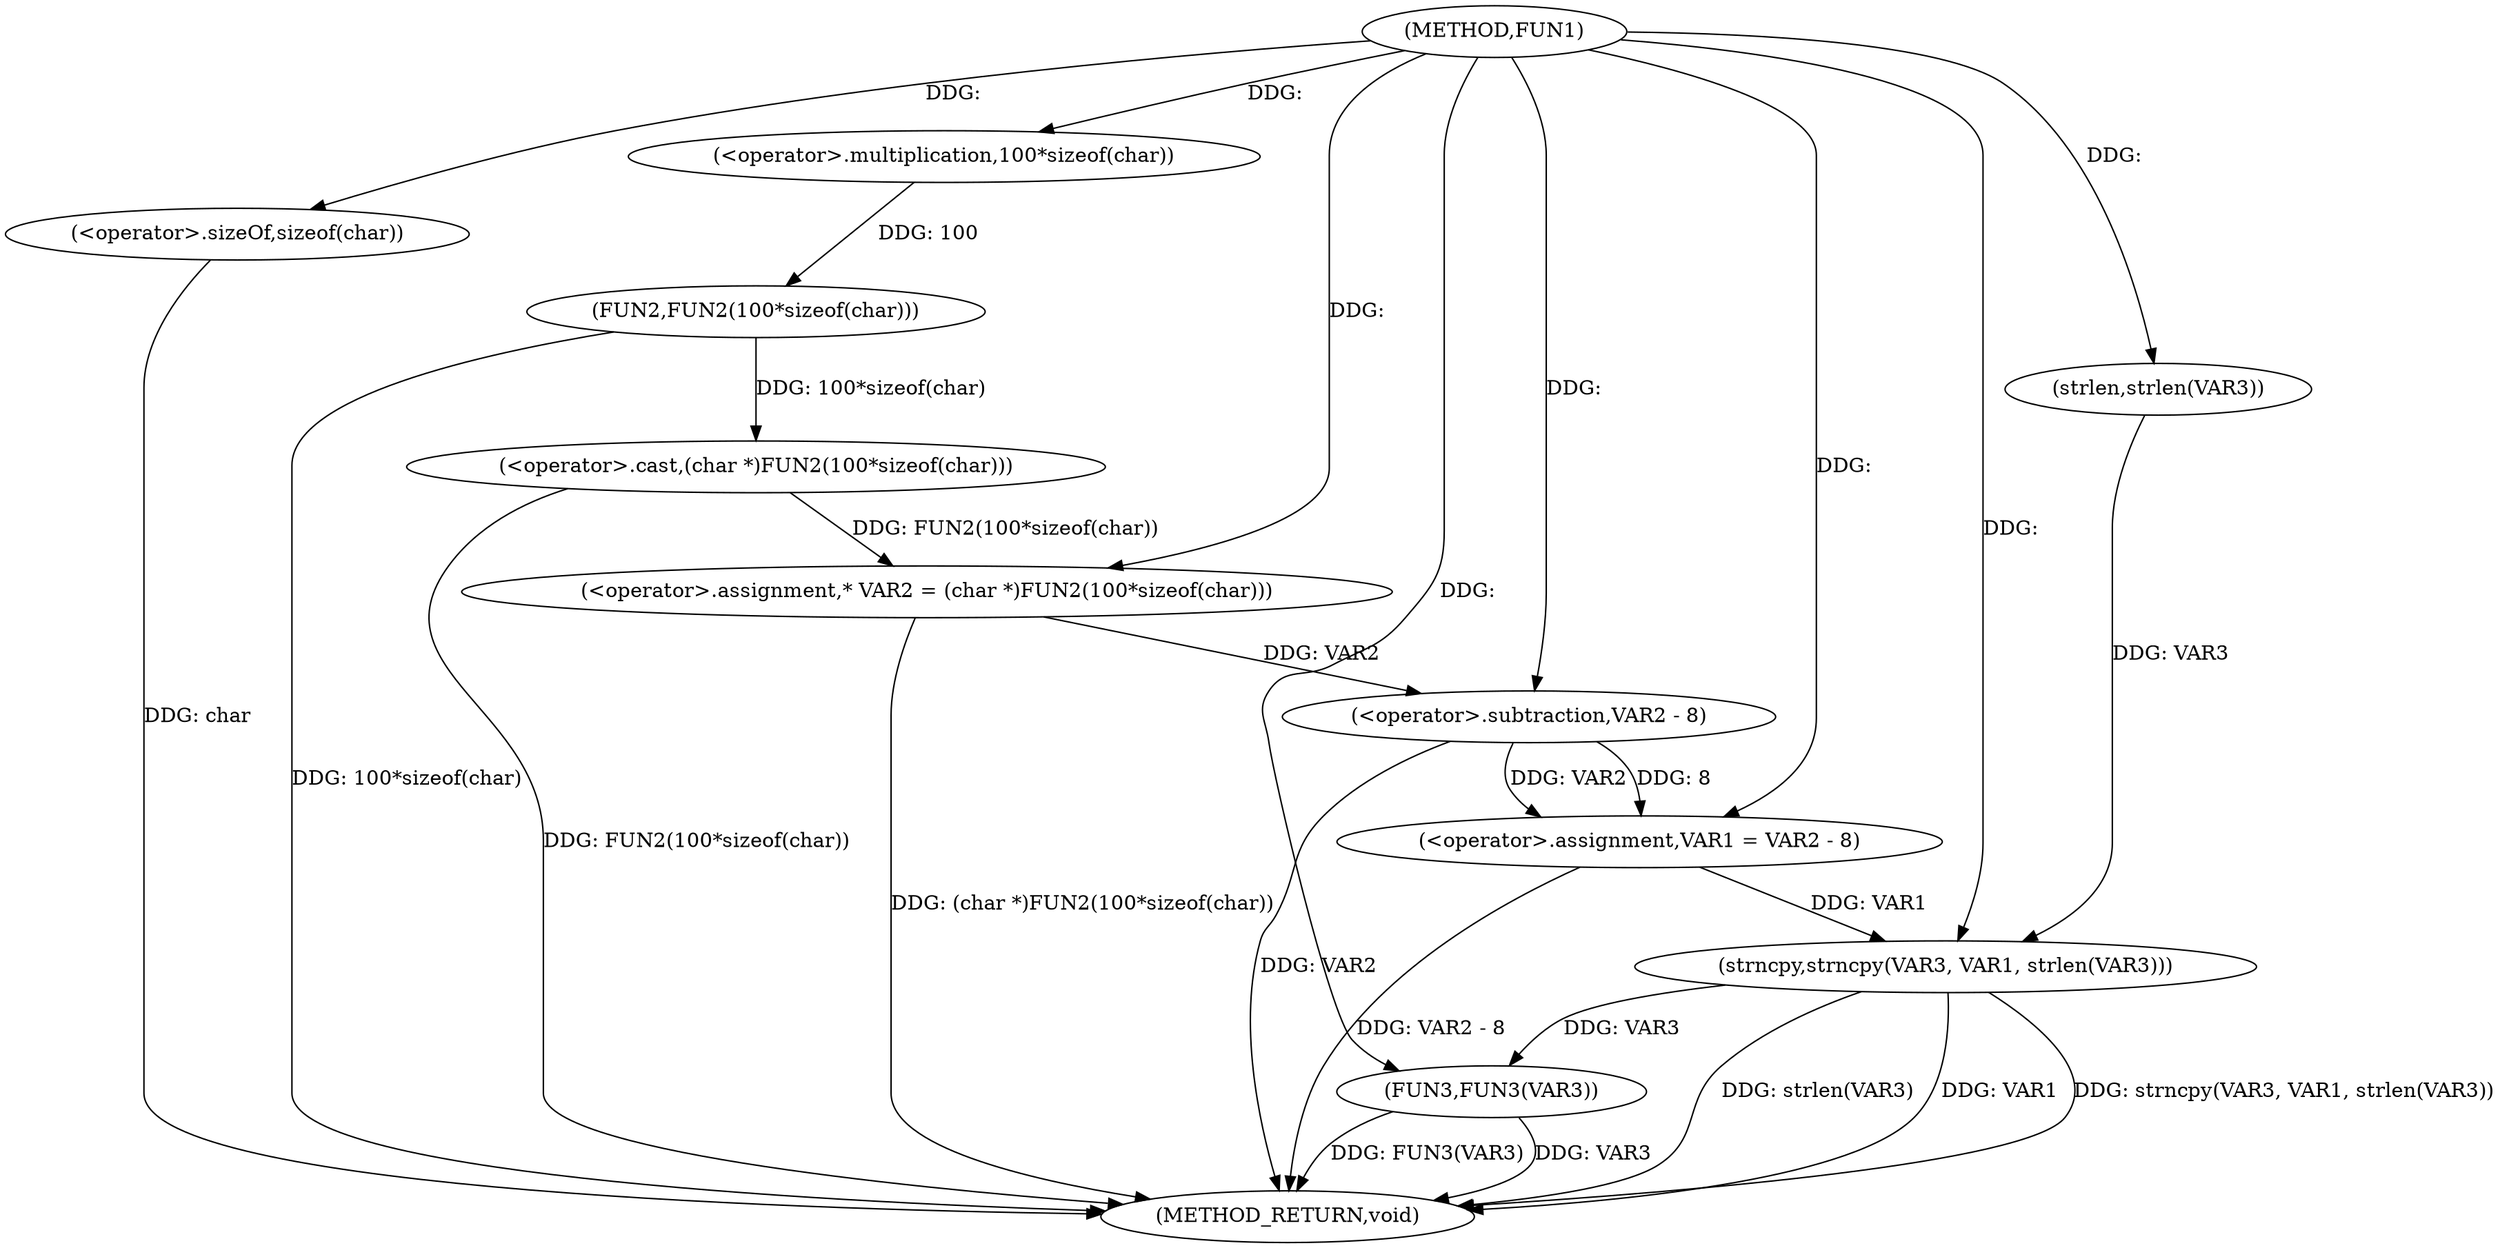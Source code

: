 digraph FUN1 {  
"1000100" [label = "(METHOD,FUN1)" ]
"1000127" [label = "(METHOD_RETURN,void)" ]
"1000104" [label = "(<operator>.assignment,* VAR2 = (char *)FUN2(100*sizeof(char)))" ]
"1000106" [label = "(<operator>.cast,(char *)FUN2(100*sizeof(char)))" ]
"1000108" [label = "(FUN2,FUN2(100*sizeof(char)))" ]
"1000109" [label = "(<operator>.multiplication,100*sizeof(char))" ]
"1000111" [label = "(<operator>.sizeOf,sizeof(char))" ]
"1000113" [label = "(<operator>.assignment,VAR1 = VAR2 - 8)" ]
"1000115" [label = "(<operator>.subtraction,VAR2 - 8)" ]
"1000120" [label = "(strncpy,strncpy(VAR3, VAR1, strlen(VAR3)))" ]
"1000123" [label = "(strlen,strlen(VAR3))" ]
"1000125" [label = "(FUN3,FUN3(VAR3))" ]
  "1000125" -> "1000127"  [ label = "DDG: VAR3"] 
  "1000125" -> "1000127"  [ label = "DDG: FUN3(VAR3)"] 
  "1000106" -> "1000127"  [ label = "DDG: FUN2(100*sizeof(char))"] 
  "1000120" -> "1000127"  [ label = "DDG: strlen(VAR3)"] 
  "1000113" -> "1000127"  [ label = "DDG: VAR2 - 8"] 
  "1000111" -> "1000127"  [ label = "DDG: char"] 
  "1000120" -> "1000127"  [ label = "DDG: VAR1"] 
  "1000120" -> "1000127"  [ label = "DDG: strncpy(VAR3, VAR1, strlen(VAR3))"] 
  "1000115" -> "1000127"  [ label = "DDG: VAR2"] 
  "1000104" -> "1000127"  [ label = "DDG: (char *)FUN2(100*sizeof(char))"] 
  "1000108" -> "1000127"  [ label = "DDG: 100*sizeof(char)"] 
  "1000106" -> "1000104"  [ label = "DDG: FUN2(100*sizeof(char))"] 
  "1000100" -> "1000104"  [ label = "DDG: "] 
  "1000108" -> "1000106"  [ label = "DDG: 100*sizeof(char)"] 
  "1000109" -> "1000108"  [ label = "DDG: 100"] 
  "1000100" -> "1000109"  [ label = "DDG: "] 
  "1000100" -> "1000111"  [ label = "DDG: "] 
  "1000115" -> "1000113"  [ label = "DDG: VAR2"] 
  "1000115" -> "1000113"  [ label = "DDG: 8"] 
  "1000100" -> "1000113"  [ label = "DDG: "] 
  "1000104" -> "1000115"  [ label = "DDG: VAR2"] 
  "1000100" -> "1000115"  [ label = "DDG: "] 
  "1000123" -> "1000120"  [ label = "DDG: VAR3"] 
  "1000100" -> "1000120"  [ label = "DDG: "] 
  "1000113" -> "1000120"  [ label = "DDG: VAR1"] 
  "1000100" -> "1000123"  [ label = "DDG: "] 
  "1000120" -> "1000125"  [ label = "DDG: VAR3"] 
  "1000100" -> "1000125"  [ label = "DDG: "] 
}
